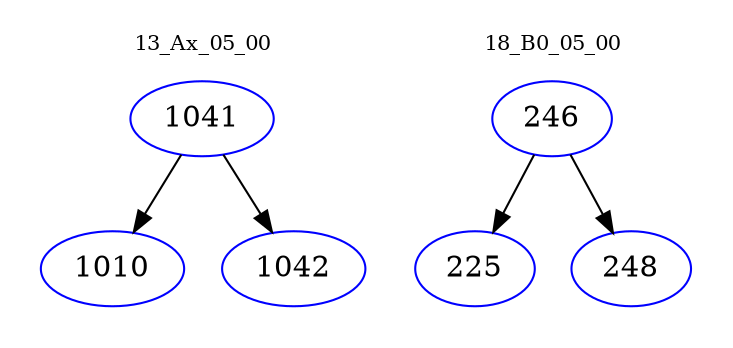 digraph{
subgraph cluster_0 {
color = white
label = "13_Ax_05_00";
fontsize=10;
T0_1041 [label="1041", color="blue"]
T0_1041 -> T0_1010 [color="black"]
T0_1010 [label="1010", color="blue"]
T0_1041 -> T0_1042 [color="black"]
T0_1042 [label="1042", color="blue"]
}
subgraph cluster_1 {
color = white
label = "18_B0_05_00";
fontsize=10;
T1_246 [label="246", color="blue"]
T1_246 -> T1_225 [color="black"]
T1_225 [label="225", color="blue"]
T1_246 -> T1_248 [color="black"]
T1_248 [label="248", color="blue"]
}
}
